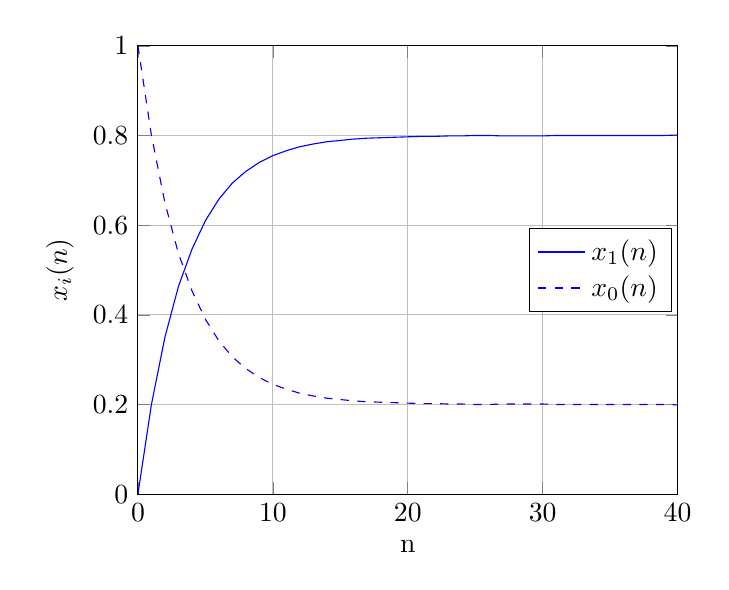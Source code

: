\pgfplotsset{every axis legend/.style={
  at={(0.99,0.5)},anchor=east,
  shape=rectangle,fill=white,draw=black,
  inner xsep=3pt,inner ysep=2pt,nodes={inner sep=2pt,text depth=0.15em}
 }
}
\begin{tikzpicture}
    \begin{axis}[
      xlabel=n,ylabel=$x_i(n)$,xmin=0,xmax=40,
      ymin=0,ymax=1,grid=major]
      \addplot[blue,mark=none]  coordinates {
      (0,0)
      (1,0.2)
      (2,0.35)
      (3,0.463)
      (4,0.546)
      (5,0.61)
      (6,0.658)
      (7,0.694)
      (8,0.72)
      (9,0.74)
      (10,0.755)
      (11,0.766)
      (12,0.775)
      (13,0.781)
      (14,0.786)
      (15,0.789)
      (16,0.792)
      (17,0.794)
      (18,0.795)
      (19,0.796)
      (20,0.797)
      (21,0.798)
      (22,0.798)
      (23,0.799)
      (24,0.799)
      (25,0.8)
      (26,0.8)
      (27,0.799)
      (28,0.799)
      (29,0.799)
      (30,0.799)
      (31,0.8)
      (32,0.8)
      (33,0.8)
      (34,0.8)
      (35,0.8)
      (36,0.8)
      (37,0.8)
      (38,0.8)
      (39,0.8)
      (40,0.801)
      };
      
      \addplot[blue,mark=none,dashed]  coordinates {
      (0,1)
      (1,0.8)
      (2,0.65)
      (3,0.537)
      (4,0.454)
      (5,0.39)
      (6,0.342)
      (7,0.306)
      (8,0.28)
      (9,0.26)
      (10,0.245)
      (11,0.234)
      (12,0.225)
      (13,0.219)
      (14,0.214)
      (15,0.211)
      (16,0.208)
      (17,0.206)
      (18,0.205)
      (19,0.204)
      (20,0.203)
      (21,0.202)
      (22,0.202)
      (23,0.201)
      (24,0.201)
      (25,0.2)
      (26,0.2)
      (27,0.201)
      (28,0.201)
      (29,0.201)
      (30,0.201)
      (31,0.2)
      (32,0.2)
      (33,0.2)
      (34,0.2)
      (35,0.2)
      (36,0.2)
      (37,0.2)
      (38,0.2)
      (39,0.2)
      (40,0.199)
      };
      \addlegendentry{$x_1(n)$}
      \addlegendentry{$x_0(n)$}
      % \legend{x_1(n),x_0(n)}
    \end{axis}
  \end{tikzpicture}